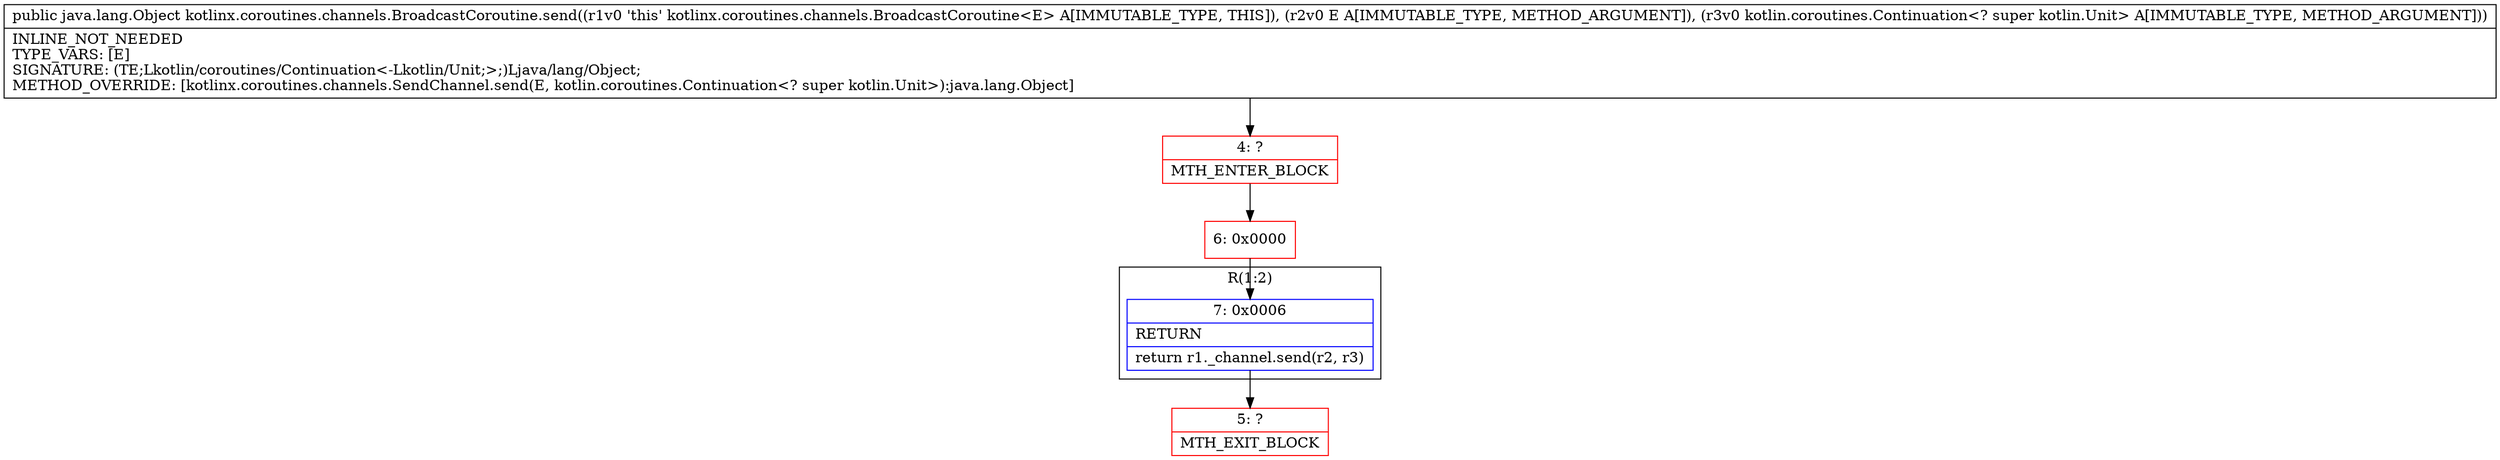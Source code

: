 digraph "CFG forkotlinx.coroutines.channels.BroadcastCoroutine.send(Ljava\/lang\/Object;Lkotlin\/coroutines\/Continuation;)Ljava\/lang\/Object;" {
subgraph cluster_Region_204270873 {
label = "R(1:2)";
node [shape=record,color=blue];
Node_7 [shape=record,label="{7\:\ 0x0006|RETURN\l|return r1._channel.send(r2, r3)\l}"];
}
Node_4 [shape=record,color=red,label="{4\:\ ?|MTH_ENTER_BLOCK\l}"];
Node_6 [shape=record,color=red,label="{6\:\ 0x0000}"];
Node_5 [shape=record,color=red,label="{5\:\ ?|MTH_EXIT_BLOCK\l}"];
MethodNode[shape=record,label="{public java.lang.Object kotlinx.coroutines.channels.BroadcastCoroutine.send((r1v0 'this' kotlinx.coroutines.channels.BroadcastCoroutine\<E\> A[IMMUTABLE_TYPE, THIS]), (r2v0 E A[IMMUTABLE_TYPE, METHOD_ARGUMENT]), (r3v0 kotlin.coroutines.Continuation\<? super kotlin.Unit\> A[IMMUTABLE_TYPE, METHOD_ARGUMENT]))  | INLINE_NOT_NEEDED\lTYPE_VARS: [E]\lSIGNATURE: (TE;Lkotlin\/coroutines\/Continuation\<\-Lkotlin\/Unit;\>;)Ljava\/lang\/Object;\lMETHOD_OVERRIDE: [kotlinx.coroutines.channels.SendChannel.send(E, kotlin.coroutines.Continuation\<? super kotlin.Unit\>):java.lang.Object]\l}"];
MethodNode -> Node_4;Node_7 -> Node_5;
Node_4 -> Node_6;
Node_6 -> Node_7;
}

